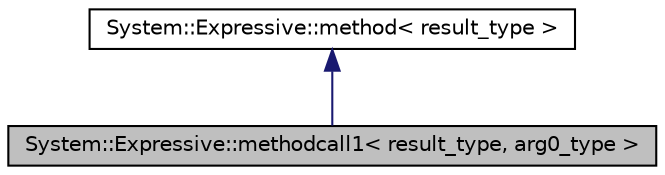 digraph G
{
  edge [fontname="Helvetica",fontsize="10",labelfontname="Helvetica",labelfontsize="10"];
  node [fontname="Helvetica",fontsize="10",shape=record];
  Node1 [label="System::Expressive::methodcall1\< result_type, arg0_type \>",height=0.2,width=0.4,color="black", fillcolor="grey75", style="filled" fontcolor="black"];
  Node2 -> Node1 [dir="back",color="midnightblue",fontsize="10",style="solid",fontname="Helvetica"];
  Node2 [label="System::Expressive::method\< result_type \>",height=0.2,width=0.4,color="black", fillcolor="white", style="filled",URL="$class_system_1_1_expressive_1_1method.html"];
}
